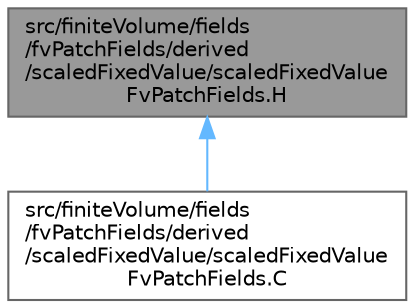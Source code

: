 digraph "src/finiteVolume/fields/fvPatchFields/derived/scaledFixedValue/scaledFixedValueFvPatchFields.H"
{
 // LATEX_PDF_SIZE
  bgcolor="transparent";
  edge [fontname=Helvetica,fontsize=10,labelfontname=Helvetica,labelfontsize=10];
  node [fontname=Helvetica,fontsize=10,shape=box,height=0.2,width=0.4];
  Node1 [id="Node000001",label="src/finiteVolume/fields\l/fvPatchFields/derived\l/scaledFixedValue/scaledFixedValue\lFvPatchFields.H",height=0.2,width=0.4,color="gray40", fillcolor="grey60", style="filled", fontcolor="black",tooltip=" "];
  Node1 -> Node2 [id="edge1_Node000001_Node000002",dir="back",color="steelblue1",style="solid",tooltip=" "];
  Node2 [id="Node000002",label="src/finiteVolume/fields\l/fvPatchFields/derived\l/scaledFixedValue/scaledFixedValue\lFvPatchFields.C",height=0.2,width=0.4,color="grey40", fillcolor="white", style="filled",URL="$scaledFixedValueFvPatchFields_8C.html",tooltip=" "];
}

